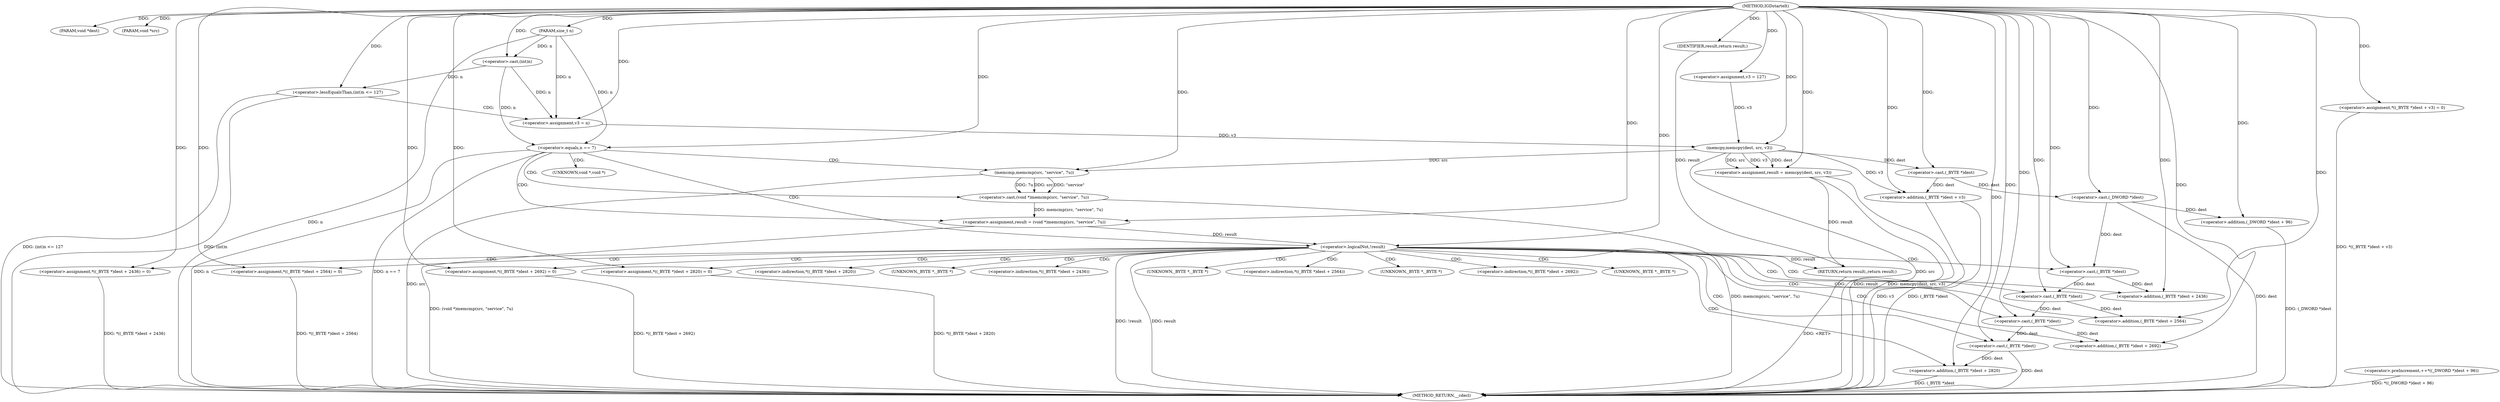 digraph IGDstartelt {  
"1000103" [label = "(METHOD,IGDstartelt)" ]
"1000194" [label = "(METHOD_RETURN,__cdecl)" ]
"1000104" [label = "(PARAM,void *dest)" ]
"1000105" [label = "(PARAM,void *src)" ]
"1000106" [label = "(PARAM,size_t n)" ]
"1000110" [label = "(<operator>.assignment,v3 = 127)" ]
"1000114" [label = "(<operator>.lessEqualsThan,(int)n <= 127)" ]
"1000115" [label = "(<operator>.cast,(int)n)" ]
"1000119" [label = "(<operator>.assignment,v3 = n)" ]
"1000122" [label = "(<operator>.assignment,result = memcpy(dest, src, v3))" ]
"1000124" [label = "(memcpy,memcpy(dest, src, v3))" ]
"1000128" [label = "(<operator>.assignment,*((_BYTE *)dest + v3) = 0)" ]
"1000130" [label = "(<operator>.addition,(_BYTE *)dest + v3)" ]
"1000131" [label = "(<operator>.cast,(_BYTE *)dest)" ]
"1000136" [label = "(<operator>.preIncrement,++*((_DWORD *)dest + 96))" ]
"1000138" [label = "(<operator>.addition,(_DWORD *)dest + 96)" ]
"1000139" [label = "(<operator>.cast,(_DWORD *)dest)" ]
"1000144" [label = "(<operator>.equals,n == 7)" ]
"1000148" [label = "(<operator>.assignment,result = (void *)memcmp(src, \"service\", 7u))" ]
"1000150" [label = "(<operator>.cast,(void *)memcmp(src, \"service\", 7u))" ]
"1000152" [label = "(memcmp,memcmp(src, \"service\", 7u))" ]
"1000157" [label = "(<operator>.logicalNot,!result)" ]
"1000160" [label = "(<operator>.assignment,*((_BYTE *)dest + 2436) = 0)" ]
"1000162" [label = "(<operator>.addition,(_BYTE *)dest + 2436)" ]
"1000163" [label = "(<operator>.cast,(_BYTE *)dest)" ]
"1000168" [label = "(<operator>.assignment,*((_BYTE *)dest + 2564) = 0)" ]
"1000170" [label = "(<operator>.addition,(_BYTE *)dest + 2564)" ]
"1000171" [label = "(<operator>.cast,(_BYTE *)dest)" ]
"1000176" [label = "(<operator>.assignment,*((_BYTE *)dest + 2692) = 0)" ]
"1000178" [label = "(<operator>.addition,(_BYTE *)dest + 2692)" ]
"1000179" [label = "(<operator>.cast,(_BYTE *)dest)" ]
"1000184" [label = "(<operator>.assignment,*((_BYTE *)dest + 2820) = 0)" ]
"1000186" [label = "(<operator>.addition,(_BYTE *)dest + 2820)" ]
"1000187" [label = "(<operator>.cast,(_BYTE *)dest)" ]
"1000192" [label = "(RETURN,return result;,return result;)" ]
"1000193" [label = "(IDENTIFIER,result,return result;)" ]
"1000151" [label = "(UNKNOWN,void *,void *)" ]
"1000161" [label = "(<operator>.indirection,*((_BYTE *)dest + 2436))" ]
"1000164" [label = "(UNKNOWN,_BYTE *,_BYTE *)" ]
"1000169" [label = "(<operator>.indirection,*((_BYTE *)dest + 2564))" ]
"1000172" [label = "(UNKNOWN,_BYTE *,_BYTE *)" ]
"1000177" [label = "(<operator>.indirection,*((_BYTE *)dest + 2692))" ]
"1000180" [label = "(UNKNOWN,_BYTE *,_BYTE *)" ]
"1000185" [label = "(<operator>.indirection,*((_BYTE *)dest + 2820))" ]
"1000188" [label = "(UNKNOWN,_BYTE *,_BYTE *)" ]
  "1000192" -> "1000194"  [ label = "DDG: <RET>"] 
  "1000138" -> "1000194"  [ label = "DDG: (_DWORD *)dest"] 
  "1000187" -> "1000194"  [ label = "DDG: dest"] 
  "1000122" -> "1000194"  [ label = "DDG: memcpy(dest, src, v3)"] 
  "1000150" -> "1000194"  [ label = "DDG: memcmp(src, \"service\", 7u)"] 
  "1000148" -> "1000194"  [ label = "DDG: (void *)memcmp(src, \"service\", 7u)"] 
  "1000184" -> "1000194"  [ label = "DDG: *((_BYTE *)dest + 2820)"] 
  "1000130" -> "1000194"  [ label = "DDG: (_BYTE *)dest"] 
  "1000144" -> "1000194"  [ label = "DDG: n"] 
  "1000128" -> "1000194"  [ label = "DDG: *((_BYTE *)dest + v3)"] 
  "1000122" -> "1000194"  [ label = "DDG: result"] 
  "1000144" -> "1000194"  [ label = "DDG: n == 7"] 
  "1000160" -> "1000194"  [ label = "DDG: *((_BYTE *)dest + 2436)"] 
  "1000157" -> "1000194"  [ label = "DDG: !result"] 
  "1000136" -> "1000194"  [ label = "DDG: *((_DWORD *)dest + 96)"] 
  "1000130" -> "1000194"  [ label = "DDG: v3"] 
  "1000152" -> "1000194"  [ label = "DDG: src"] 
  "1000157" -> "1000194"  [ label = "DDG: result"] 
  "1000114" -> "1000194"  [ label = "DDG: (int)n"] 
  "1000139" -> "1000194"  [ label = "DDG: dest"] 
  "1000124" -> "1000194"  [ label = "DDG: src"] 
  "1000186" -> "1000194"  [ label = "DDG: (_BYTE *)dest"] 
  "1000114" -> "1000194"  [ label = "DDG: (int)n <= 127"] 
  "1000176" -> "1000194"  [ label = "DDG: *((_BYTE *)dest + 2692)"] 
  "1000168" -> "1000194"  [ label = "DDG: *((_BYTE *)dest + 2564)"] 
  "1000106" -> "1000194"  [ label = "DDG: n"] 
  "1000103" -> "1000104"  [ label = "DDG: "] 
  "1000103" -> "1000105"  [ label = "DDG: "] 
  "1000103" -> "1000106"  [ label = "DDG: "] 
  "1000103" -> "1000110"  [ label = "DDG: "] 
  "1000115" -> "1000114"  [ label = "DDG: n"] 
  "1000106" -> "1000115"  [ label = "DDG: n"] 
  "1000103" -> "1000115"  [ label = "DDG: "] 
  "1000103" -> "1000114"  [ label = "DDG: "] 
  "1000115" -> "1000119"  [ label = "DDG: n"] 
  "1000106" -> "1000119"  [ label = "DDG: n"] 
  "1000103" -> "1000119"  [ label = "DDG: "] 
  "1000124" -> "1000122"  [ label = "DDG: dest"] 
  "1000124" -> "1000122"  [ label = "DDG: src"] 
  "1000124" -> "1000122"  [ label = "DDG: v3"] 
  "1000103" -> "1000122"  [ label = "DDG: "] 
  "1000103" -> "1000124"  [ label = "DDG: "] 
  "1000119" -> "1000124"  [ label = "DDG: v3"] 
  "1000110" -> "1000124"  [ label = "DDG: v3"] 
  "1000103" -> "1000128"  [ label = "DDG: "] 
  "1000131" -> "1000130"  [ label = "DDG: dest"] 
  "1000124" -> "1000131"  [ label = "DDG: dest"] 
  "1000103" -> "1000131"  [ label = "DDG: "] 
  "1000124" -> "1000130"  [ label = "DDG: v3"] 
  "1000103" -> "1000130"  [ label = "DDG: "] 
  "1000139" -> "1000138"  [ label = "DDG: dest"] 
  "1000131" -> "1000139"  [ label = "DDG: dest"] 
  "1000103" -> "1000139"  [ label = "DDG: "] 
  "1000103" -> "1000138"  [ label = "DDG: "] 
  "1000115" -> "1000144"  [ label = "DDG: n"] 
  "1000106" -> "1000144"  [ label = "DDG: n"] 
  "1000103" -> "1000144"  [ label = "DDG: "] 
  "1000150" -> "1000148"  [ label = "DDG: memcmp(src, \"service\", 7u)"] 
  "1000103" -> "1000148"  [ label = "DDG: "] 
  "1000152" -> "1000150"  [ label = "DDG: src"] 
  "1000152" -> "1000150"  [ label = "DDG: \"service\""] 
  "1000152" -> "1000150"  [ label = "DDG: 7u"] 
  "1000124" -> "1000152"  [ label = "DDG: src"] 
  "1000103" -> "1000152"  [ label = "DDG: "] 
  "1000148" -> "1000157"  [ label = "DDG: result"] 
  "1000103" -> "1000157"  [ label = "DDG: "] 
  "1000103" -> "1000160"  [ label = "DDG: "] 
  "1000163" -> "1000162"  [ label = "DDG: dest"] 
  "1000139" -> "1000163"  [ label = "DDG: dest"] 
  "1000103" -> "1000163"  [ label = "DDG: "] 
  "1000103" -> "1000162"  [ label = "DDG: "] 
  "1000103" -> "1000168"  [ label = "DDG: "] 
  "1000171" -> "1000170"  [ label = "DDG: dest"] 
  "1000163" -> "1000171"  [ label = "DDG: dest"] 
  "1000103" -> "1000171"  [ label = "DDG: "] 
  "1000103" -> "1000170"  [ label = "DDG: "] 
  "1000103" -> "1000176"  [ label = "DDG: "] 
  "1000179" -> "1000178"  [ label = "DDG: dest"] 
  "1000171" -> "1000179"  [ label = "DDG: dest"] 
  "1000103" -> "1000179"  [ label = "DDG: "] 
  "1000103" -> "1000178"  [ label = "DDG: "] 
  "1000103" -> "1000184"  [ label = "DDG: "] 
  "1000187" -> "1000186"  [ label = "DDG: dest"] 
  "1000179" -> "1000187"  [ label = "DDG: dest"] 
  "1000103" -> "1000187"  [ label = "DDG: "] 
  "1000103" -> "1000186"  [ label = "DDG: "] 
  "1000193" -> "1000192"  [ label = "DDG: result"] 
  "1000157" -> "1000192"  [ label = "DDG: result"] 
  "1000122" -> "1000192"  [ label = "DDG: result"] 
  "1000103" -> "1000193"  [ label = "DDG: "] 
  "1000114" -> "1000119"  [ label = "CDG: "] 
  "1000144" -> "1000157"  [ label = "CDG: "] 
  "1000144" -> "1000152"  [ label = "CDG: "] 
  "1000144" -> "1000151"  [ label = "CDG: "] 
  "1000144" -> "1000150"  [ label = "CDG: "] 
  "1000144" -> "1000148"  [ label = "CDG: "] 
  "1000157" -> "1000176"  [ label = "CDG: "] 
  "1000157" -> "1000172"  [ label = "CDG: "] 
  "1000157" -> "1000171"  [ label = "CDG: "] 
  "1000157" -> "1000170"  [ label = "CDG: "] 
  "1000157" -> "1000169"  [ label = "CDG: "] 
  "1000157" -> "1000168"  [ label = "CDG: "] 
  "1000157" -> "1000164"  [ label = "CDG: "] 
  "1000157" -> "1000163"  [ label = "CDG: "] 
  "1000157" -> "1000162"  [ label = "CDG: "] 
  "1000157" -> "1000161"  [ label = "CDG: "] 
  "1000157" -> "1000188"  [ label = "CDG: "] 
  "1000157" -> "1000187"  [ label = "CDG: "] 
  "1000157" -> "1000186"  [ label = "CDG: "] 
  "1000157" -> "1000185"  [ label = "CDG: "] 
  "1000157" -> "1000184"  [ label = "CDG: "] 
  "1000157" -> "1000180"  [ label = "CDG: "] 
  "1000157" -> "1000179"  [ label = "CDG: "] 
  "1000157" -> "1000178"  [ label = "CDG: "] 
  "1000157" -> "1000177"  [ label = "CDG: "] 
  "1000157" -> "1000160"  [ label = "CDG: "] 
}
